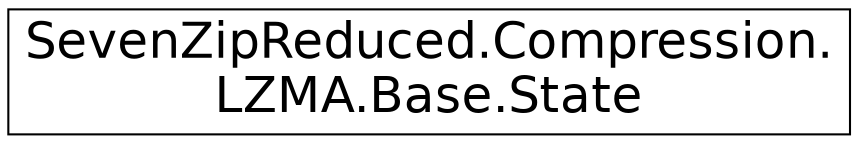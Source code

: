 digraph "Graphical Class Hierarchy"
{
  edge [fontname="Helvetica",fontsize="24",labelfontname="Helvetica",labelfontsize="24"];
  node [fontname="Helvetica",fontsize="24",shape=record];
  rankdir="LR";
  Node1 [label="SevenZipReduced.Compression.\lLZMA.Base.State",height=0.2,width=0.4,color="black", fillcolor="white", style="filled",URL="$struct_seven_zip_reduced_1_1_compression_1_1_l_z_m_a_1_1_base_1_1_state.html"];
}
